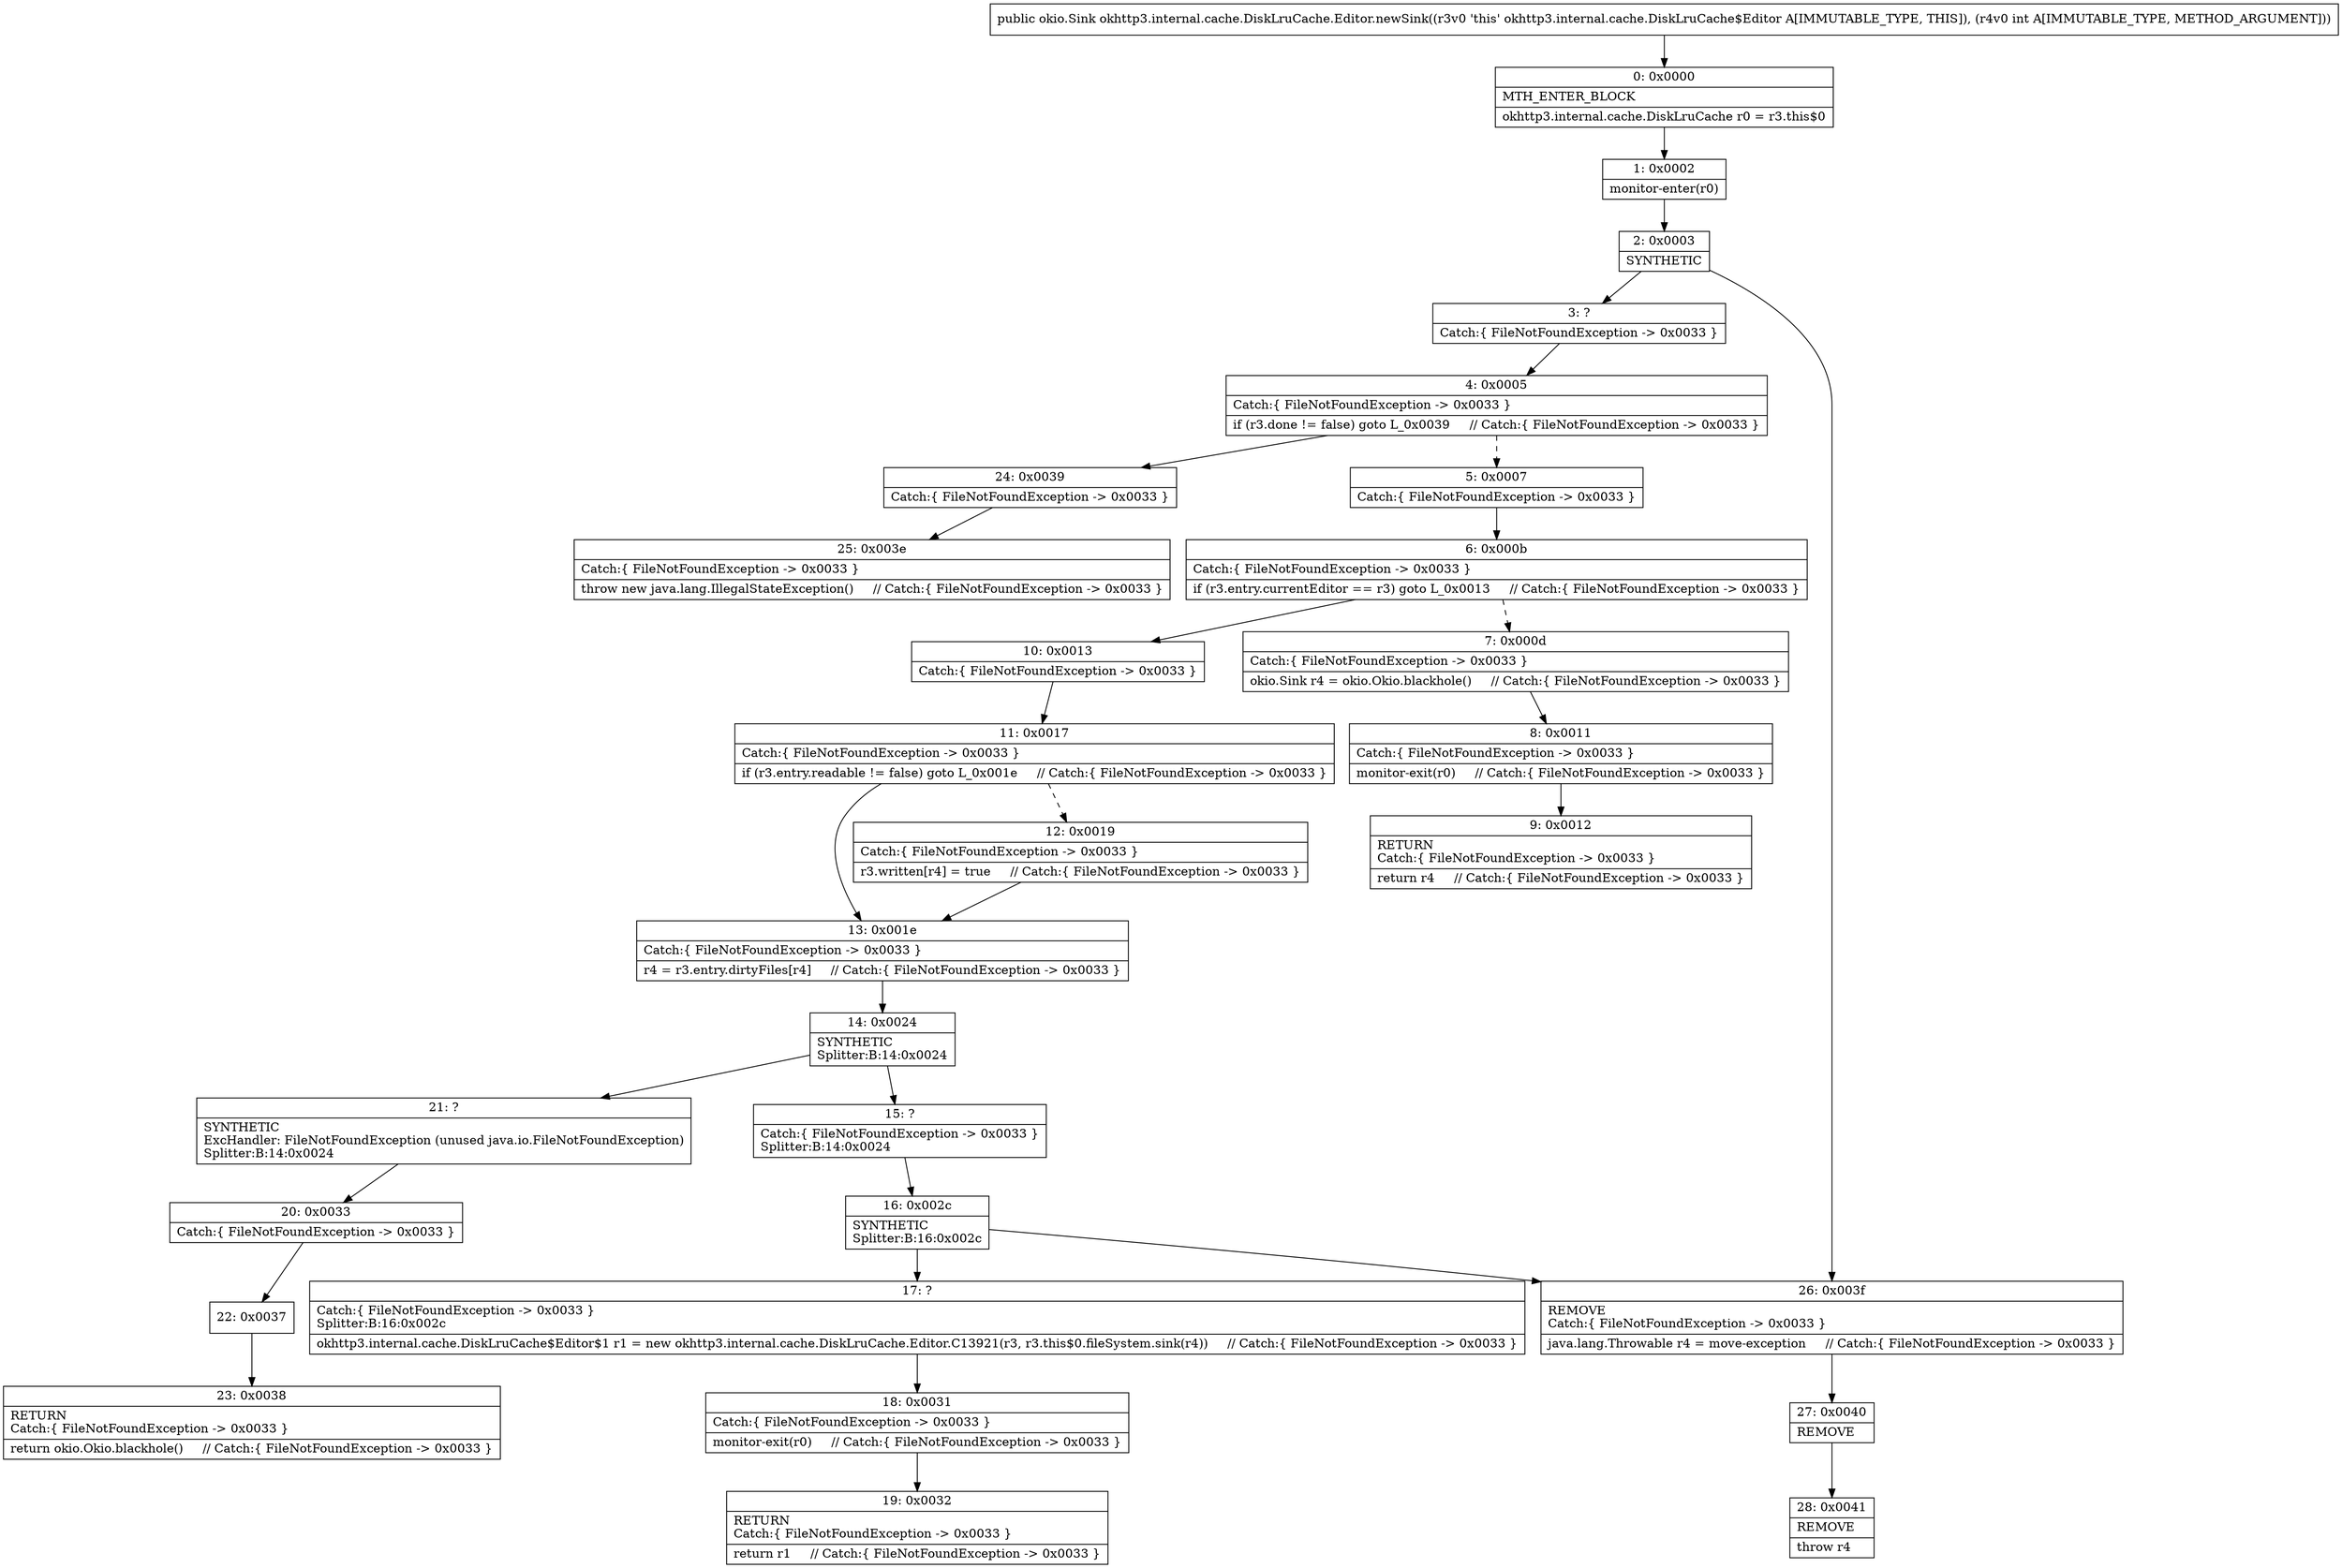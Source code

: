 digraph "CFG forokhttp3.internal.cache.DiskLruCache.Editor.newSink(I)Lokio\/Sink;" {
Node_0 [shape=record,label="{0\:\ 0x0000|MTH_ENTER_BLOCK\l|okhttp3.internal.cache.DiskLruCache r0 = r3.this$0\l}"];
Node_1 [shape=record,label="{1\:\ 0x0002|monitor\-enter(r0)\l}"];
Node_2 [shape=record,label="{2\:\ 0x0003|SYNTHETIC\l}"];
Node_3 [shape=record,label="{3\:\ ?|Catch:\{ FileNotFoundException \-\> 0x0033 \}\l}"];
Node_4 [shape=record,label="{4\:\ 0x0005|Catch:\{ FileNotFoundException \-\> 0x0033 \}\l|if (r3.done != false) goto L_0x0039     \/\/ Catch:\{ FileNotFoundException \-\> 0x0033 \}\l}"];
Node_5 [shape=record,label="{5\:\ 0x0007|Catch:\{ FileNotFoundException \-\> 0x0033 \}\l}"];
Node_6 [shape=record,label="{6\:\ 0x000b|Catch:\{ FileNotFoundException \-\> 0x0033 \}\l|if (r3.entry.currentEditor == r3) goto L_0x0013     \/\/ Catch:\{ FileNotFoundException \-\> 0x0033 \}\l}"];
Node_7 [shape=record,label="{7\:\ 0x000d|Catch:\{ FileNotFoundException \-\> 0x0033 \}\l|okio.Sink r4 = okio.Okio.blackhole()     \/\/ Catch:\{ FileNotFoundException \-\> 0x0033 \}\l}"];
Node_8 [shape=record,label="{8\:\ 0x0011|Catch:\{ FileNotFoundException \-\> 0x0033 \}\l|monitor\-exit(r0)     \/\/ Catch:\{ FileNotFoundException \-\> 0x0033 \}\l}"];
Node_9 [shape=record,label="{9\:\ 0x0012|RETURN\lCatch:\{ FileNotFoundException \-\> 0x0033 \}\l|return r4     \/\/ Catch:\{ FileNotFoundException \-\> 0x0033 \}\l}"];
Node_10 [shape=record,label="{10\:\ 0x0013|Catch:\{ FileNotFoundException \-\> 0x0033 \}\l}"];
Node_11 [shape=record,label="{11\:\ 0x0017|Catch:\{ FileNotFoundException \-\> 0x0033 \}\l|if (r3.entry.readable != false) goto L_0x001e     \/\/ Catch:\{ FileNotFoundException \-\> 0x0033 \}\l}"];
Node_12 [shape=record,label="{12\:\ 0x0019|Catch:\{ FileNotFoundException \-\> 0x0033 \}\l|r3.written[r4] = true     \/\/ Catch:\{ FileNotFoundException \-\> 0x0033 \}\l}"];
Node_13 [shape=record,label="{13\:\ 0x001e|Catch:\{ FileNotFoundException \-\> 0x0033 \}\l|r4 = r3.entry.dirtyFiles[r4]     \/\/ Catch:\{ FileNotFoundException \-\> 0x0033 \}\l}"];
Node_14 [shape=record,label="{14\:\ 0x0024|SYNTHETIC\lSplitter:B:14:0x0024\l}"];
Node_15 [shape=record,label="{15\:\ ?|Catch:\{ FileNotFoundException \-\> 0x0033 \}\lSplitter:B:14:0x0024\l}"];
Node_16 [shape=record,label="{16\:\ 0x002c|SYNTHETIC\lSplitter:B:16:0x002c\l}"];
Node_17 [shape=record,label="{17\:\ ?|Catch:\{ FileNotFoundException \-\> 0x0033 \}\lSplitter:B:16:0x002c\l|okhttp3.internal.cache.DiskLruCache$Editor$1 r1 = new okhttp3.internal.cache.DiskLruCache.Editor.C13921(r3, r3.this$0.fileSystem.sink(r4))     \/\/ Catch:\{ FileNotFoundException \-\> 0x0033 \}\l}"];
Node_18 [shape=record,label="{18\:\ 0x0031|Catch:\{ FileNotFoundException \-\> 0x0033 \}\l|monitor\-exit(r0)     \/\/ Catch:\{ FileNotFoundException \-\> 0x0033 \}\l}"];
Node_19 [shape=record,label="{19\:\ 0x0032|RETURN\lCatch:\{ FileNotFoundException \-\> 0x0033 \}\l|return r1     \/\/ Catch:\{ FileNotFoundException \-\> 0x0033 \}\l}"];
Node_20 [shape=record,label="{20\:\ 0x0033|Catch:\{ FileNotFoundException \-\> 0x0033 \}\l}"];
Node_21 [shape=record,label="{21\:\ ?|SYNTHETIC\lExcHandler: FileNotFoundException (unused java.io.FileNotFoundException)\lSplitter:B:14:0x0024\l}"];
Node_22 [shape=record,label="{22\:\ 0x0037}"];
Node_23 [shape=record,label="{23\:\ 0x0038|RETURN\lCatch:\{ FileNotFoundException \-\> 0x0033 \}\l|return okio.Okio.blackhole()     \/\/ Catch:\{ FileNotFoundException \-\> 0x0033 \}\l}"];
Node_24 [shape=record,label="{24\:\ 0x0039|Catch:\{ FileNotFoundException \-\> 0x0033 \}\l}"];
Node_25 [shape=record,label="{25\:\ 0x003e|Catch:\{ FileNotFoundException \-\> 0x0033 \}\l|throw new java.lang.IllegalStateException()     \/\/ Catch:\{ FileNotFoundException \-\> 0x0033 \}\l}"];
Node_26 [shape=record,label="{26\:\ 0x003f|REMOVE\lCatch:\{ FileNotFoundException \-\> 0x0033 \}\l|java.lang.Throwable r4 = move\-exception     \/\/ Catch:\{ FileNotFoundException \-\> 0x0033 \}\l}"];
Node_27 [shape=record,label="{27\:\ 0x0040|REMOVE\l}"];
Node_28 [shape=record,label="{28\:\ 0x0041|REMOVE\l|throw r4\l}"];
MethodNode[shape=record,label="{public okio.Sink okhttp3.internal.cache.DiskLruCache.Editor.newSink((r3v0 'this' okhttp3.internal.cache.DiskLruCache$Editor A[IMMUTABLE_TYPE, THIS]), (r4v0 int A[IMMUTABLE_TYPE, METHOD_ARGUMENT])) }"];
MethodNode -> Node_0;
Node_0 -> Node_1;
Node_1 -> Node_2;
Node_2 -> Node_3;
Node_2 -> Node_26;
Node_3 -> Node_4;
Node_4 -> Node_5[style=dashed];
Node_4 -> Node_24;
Node_5 -> Node_6;
Node_6 -> Node_7[style=dashed];
Node_6 -> Node_10;
Node_7 -> Node_8;
Node_8 -> Node_9;
Node_10 -> Node_11;
Node_11 -> Node_12[style=dashed];
Node_11 -> Node_13;
Node_12 -> Node_13;
Node_13 -> Node_14;
Node_14 -> Node_15;
Node_14 -> Node_21;
Node_15 -> Node_16;
Node_16 -> Node_17;
Node_16 -> Node_26;
Node_17 -> Node_18;
Node_18 -> Node_19;
Node_20 -> Node_22;
Node_21 -> Node_20;
Node_22 -> Node_23;
Node_24 -> Node_25;
Node_26 -> Node_27;
Node_27 -> Node_28;
}


